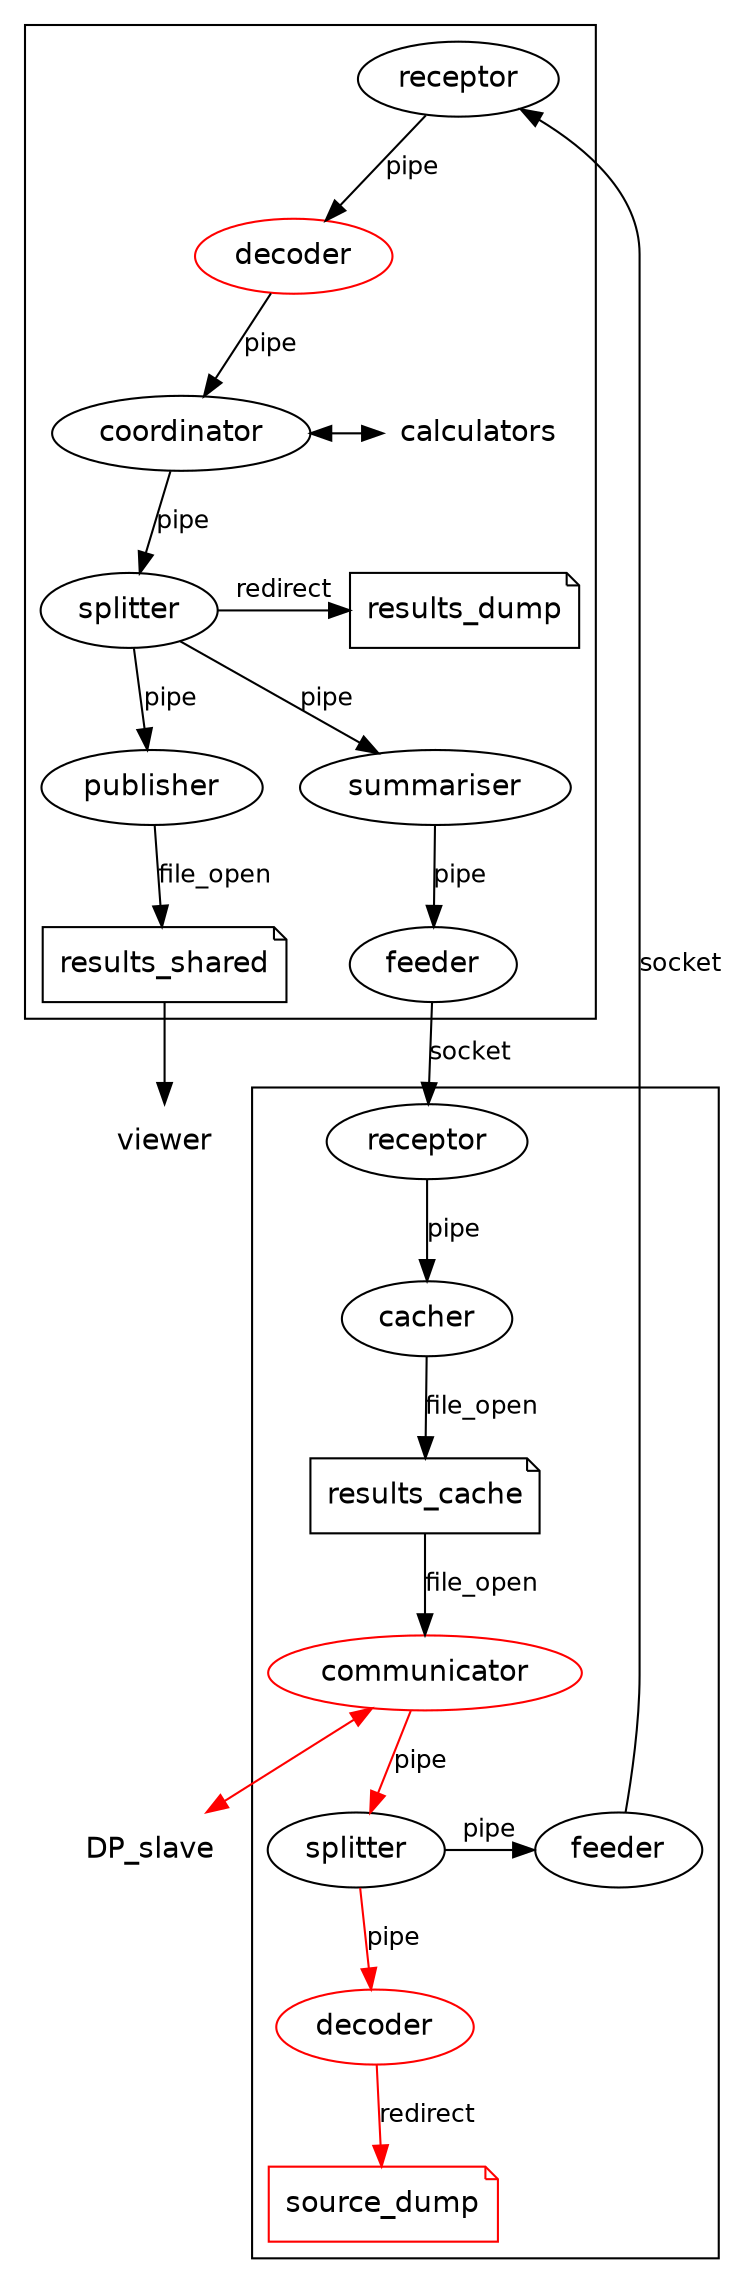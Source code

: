 digraph {

  graph [
    // layout = circo
    // layout = fdp
    // layput = neato
    // layput = sfdp
    // layout = osage
    // layout = twopi
    // layout = dot
    // layput = patchwork
    // label = "Components and data flow among them. In red: already implemented. No frame: out of scope."
    // labelloc = t
    fontname = Helvetica
    // rankdir = LR
    rankdir = TB
  ]

  node [
    fontname = Helvetica
    fontsize = 14
    shape = oval
    fillcolor = white
    style = filled
  ]

  edge [
    labelfloat = false
    fontname = Helvetica
    fontsize = 12
  ]

  subgraph cluster_communicator {

    communicator -> source_splitter -> decoder1 [
      label = pipe
      color = red
    ]

    source_splitter -> source_feeder [
      label = pipe
    ]

    decoder1 -> source_dump [
      label = redirect
      color = red
    ]

    results_receptor -> results_cacher [
      label = pipe
    ]

    results_cacher -> results_cache [
      label = file_open
    ]

    results_cache -> communicator [
      label = file_open
    ]

    communicator [
      color = red
    ]

    source_splitter [
      label = splitter
    ]

    decoder1 [
      color = red
      label = decoder
    ]

    source_dump [
      shape = note
      color = red
    ]

    source_feeder [
      label = feeder
    ]

    results_receptor [
      label = receptor
    ]

    results_cacher [
      label = cacher
    ]

    results_cache [
      shape = note
    ]

    {rank = same; source_splitter; source_feeder;}

  }

  subgraph cluster_calculator {

    source_receptor -> decoder2 -> calculation_coordinator -> results_splitter -> results_summariser ->results_feeder [
      label = pipe
    ]

    calculation_coordinator -> calculators [
      dir = both
    ]

    results_splitter -> results_dump [
      label = redirect
    ]

    results_splitter -> results_publisher [
      label = pipe
    ]

    results_publisher -> results_shared [
      label = file_open
    ]

    source_receptor [
      label = receptor
    ]

    decoder2 [
      color = red
      label = decoder
    ]

    calculation_coordinator [
      label = coordinator
    ]

    calculators [
      shape = plaintext
    ]

    results_splitter [
      label = splitter
    ]

    results_dump [
      shape = note
    ]

    results_summariser [
      label = summariser
    ]

    results_feeder [
      label = feeder
    ]

    results_publisher [
      label = publisher
    ]

    results_shared [
      shape = note
    ]

    {rank = same; calculation_coordinator; calculators;}
    {rank = same; results_splitter; results_dump;}

  }

  results_feeder -> results_receptor [
    label = socket
    weight = 1
  ]

  source_feeder -> source_receptor [
    label = socket
    weight = 1
  ]

  communicator -> DP_slave [
    dir = both
    color = red
  ]

  DP_slave [
    shape = plaintext
  ]

  results_shared -> viewer [
  ]

  viewer [
    shape = plaintext
  ]

}
